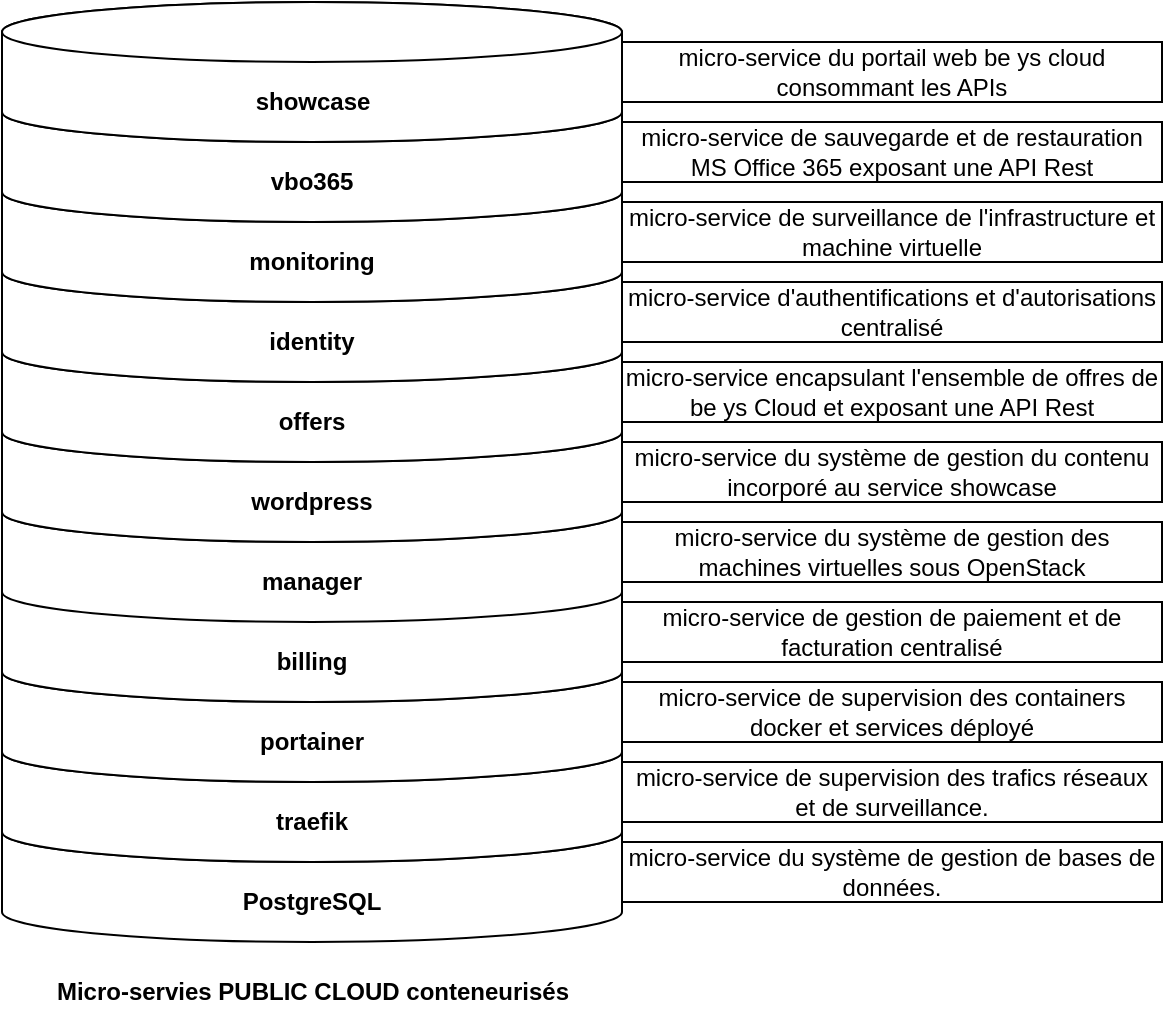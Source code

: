 <mxfile version="14.9.6" type="github">
  <diagram id="z5EHSUFkLtfj8-992ogr" name="Page-1">
    <mxGraphModel dx="1038" dy="579" grid="1" gridSize="10" guides="1" tooltips="1" connect="1" arrows="1" fold="1" page="1" pageScale="1" pageWidth="827" pageHeight="1169" math="0" shadow="0">
      <root>
        <mxCell id="0" />
        <mxCell id="1" parent="0" />
        <mxCell id="66tO8a0DNV6wsIOmhz9U-39" value="" style="shape=cylinder3;whiteSpace=wrap;html=1;boundedLbl=1;backgroundOutline=1;size=15;" vertex="1" parent="1">
          <mxGeometry x="110" y="480" width="310" height="70" as="geometry" />
        </mxCell>
        <mxCell id="66tO8a0DNV6wsIOmhz9U-36" value="" style="shape=cylinder3;whiteSpace=wrap;html=1;boundedLbl=1;backgroundOutline=1;size=15;" vertex="1" parent="1">
          <mxGeometry x="110" y="440" width="310" height="70" as="geometry" />
        </mxCell>
        <mxCell id="66tO8a0DNV6wsIOmhz9U-33" value="" style="shape=cylinder3;whiteSpace=wrap;html=1;boundedLbl=1;backgroundOutline=1;size=15;" vertex="1" parent="1">
          <mxGeometry x="110" y="400" width="310" height="70" as="geometry" />
        </mxCell>
        <mxCell id="66tO8a0DNV6wsIOmhz9U-1" value="" style="shape=cylinder3;whiteSpace=wrap;html=1;boundedLbl=1;backgroundOutline=1;size=15;" vertex="1" parent="1">
          <mxGeometry x="110" y="80" width="310" height="350" as="geometry" />
        </mxCell>
        <mxCell id="66tO8a0DNV6wsIOmhz9U-8" value="" style="shape=cylinder3;whiteSpace=wrap;html=1;boundedLbl=1;backgroundOutline=1;size=15;" vertex="1" parent="1">
          <mxGeometry x="110" y="320" width="310" height="70" as="geometry" />
        </mxCell>
        <mxCell id="66tO8a0DNV6wsIOmhz9U-7" value="" style="shape=cylinder3;whiteSpace=wrap;html=1;boundedLbl=1;backgroundOutline=1;size=15;" vertex="1" parent="1">
          <mxGeometry x="110" y="280" width="310" height="70" as="geometry" />
        </mxCell>
        <mxCell id="66tO8a0DNV6wsIOmhz9U-6" value="" style="shape=cylinder3;whiteSpace=wrap;html=1;boundedLbl=1;backgroundOutline=1;size=15;" vertex="1" parent="1">
          <mxGeometry x="110" y="240" width="310" height="70" as="geometry" />
        </mxCell>
        <mxCell id="66tO8a0DNV6wsIOmhz9U-5" value="" style="shape=cylinder3;whiteSpace=wrap;html=1;boundedLbl=1;backgroundOutline=1;size=15;" vertex="1" parent="1">
          <mxGeometry x="110" y="200" width="310" height="70" as="geometry" />
        </mxCell>
        <mxCell id="66tO8a0DNV6wsIOmhz9U-4" value="" style="shape=cylinder3;whiteSpace=wrap;html=1;boundedLbl=1;backgroundOutline=1;size=15;" vertex="1" parent="1">
          <mxGeometry x="110" y="160" width="310" height="70" as="geometry" />
        </mxCell>
        <mxCell id="66tO8a0DNV6wsIOmhz9U-3" value="" style="shape=cylinder3;whiteSpace=wrap;html=1;boundedLbl=1;backgroundOutline=1;size=15;" vertex="1" parent="1">
          <mxGeometry x="110" y="120" width="310" height="70" as="geometry" />
        </mxCell>
        <mxCell id="66tO8a0DNV6wsIOmhz9U-2" value="" style="shape=cylinder3;whiteSpace=wrap;html=1;boundedLbl=1;backgroundOutline=1;size=15;" vertex="1" parent="1">
          <mxGeometry x="110" y="80" width="310" height="70" as="geometry" />
        </mxCell>
        <mxCell id="66tO8a0DNV6wsIOmhz9U-9" value="showcase" style="text;html=1;align=center;verticalAlign=middle;resizable=0;points=[];autosize=1;strokeColor=none;fontStyle=1" vertex="1" parent="1">
          <mxGeometry x="230" y="120" width="70" height="20" as="geometry" />
        </mxCell>
        <mxCell id="66tO8a0DNV6wsIOmhz9U-10" value="vbo365" style="text;html=1;strokeColor=none;fillColor=none;align=center;verticalAlign=middle;whiteSpace=wrap;rounded=0;fontStyle=1" vertex="1" parent="1">
          <mxGeometry x="245" y="160" width="40" height="20" as="geometry" />
        </mxCell>
        <mxCell id="66tO8a0DNV6wsIOmhz9U-13" value="&lt;b&gt;Micro-servies&amp;nbsp;PUBLIC CLOUD conteneurisés&lt;/b&gt;" style="text;html=1;strokeColor=none;fillColor=none;align=center;verticalAlign=middle;whiteSpace=wrap;rounded=0;" vertex="1" parent="1">
          <mxGeometry x="127.5" y="565" width="275" height="20" as="geometry" />
        </mxCell>
        <mxCell id="66tO8a0DNV6wsIOmhz9U-14" value="&lt;b&gt;monitoring&lt;/b&gt;" style="text;html=1;strokeColor=none;fillColor=none;align=center;verticalAlign=middle;whiteSpace=wrap;rounded=0;" vertex="1" parent="1">
          <mxGeometry x="245" y="200" width="40" height="20" as="geometry" />
        </mxCell>
        <mxCell id="66tO8a0DNV6wsIOmhz9U-15" value="&lt;b&gt;identity&lt;/b&gt;" style="text;html=1;strokeColor=none;fillColor=none;align=center;verticalAlign=middle;whiteSpace=wrap;rounded=0;" vertex="1" parent="1">
          <mxGeometry x="245" y="240" width="40" height="20" as="geometry" />
        </mxCell>
        <mxCell id="66tO8a0DNV6wsIOmhz9U-16" value="&lt;b&gt;offers&lt;/b&gt;" style="text;html=1;strokeColor=none;fillColor=none;align=center;verticalAlign=middle;whiteSpace=wrap;rounded=0;" vertex="1" parent="1">
          <mxGeometry x="245" y="280" width="40" height="20" as="geometry" />
        </mxCell>
        <mxCell id="66tO8a0DNV6wsIOmhz9U-17" value="&lt;b&gt;wordpress&lt;/b&gt;" style="text;html=1;strokeColor=none;fillColor=none;align=center;verticalAlign=middle;whiteSpace=wrap;rounded=0;" vertex="1" parent="1">
          <mxGeometry x="245" y="320" width="40" height="20" as="geometry" />
        </mxCell>
        <mxCell id="66tO8a0DNV6wsIOmhz9U-18" value="&lt;b&gt;manager&lt;/b&gt;" style="text;html=1;strokeColor=none;fillColor=none;align=center;verticalAlign=middle;whiteSpace=wrap;rounded=0;" vertex="1" parent="1">
          <mxGeometry x="245" y="360" width="40" height="20" as="geometry" />
        </mxCell>
        <mxCell id="66tO8a0DNV6wsIOmhz9U-20" value="&lt;b&gt;billing&lt;/b&gt;" style="text;html=1;strokeColor=none;fillColor=none;align=center;verticalAlign=middle;whiteSpace=wrap;rounded=0;" vertex="1" parent="1">
          <mxGeometry x="245" y="400" width="40" height="20" as="geometry" />
        </mxCell>
        <mxCell id="66tO8a0DNV6wsIOmhz9U-22" value="micro-service du portail web be ys cloud consommant les APIs" style="rounded=0;whiteSpace=wrap;html=1;" vertex="1" parent="1">
          <mxGeometry x="420" y="100" width="270" height="30" as="geometry" />
        </mxCell>
        <mxCell id="66tO8a0DNV6wsIOmhz9U-24" value="micro-service de sauvegarde et de restauration MS Office 365 exposant une API Rest" style="rounded=0;whiteSpace=wrap;html=1;" vertex="1" parent="1">
          <mxGeometry x="420" y="140" width="270" height="30" as="geometry" />
        </mxCell>
        <mxCell id="66tO8a0DNV6wsIOmhz9U-25" value="micro-service de surveillance de l&#39;infrastructure et machine virtuelle" style="rounded=0;whiteSpace=wrap;html=1;" vertex="1" parent="1">
          <mxGeometry x="420" y="180" width="270" height="30" as="geometry" />
        </mxCell>
        <mxCell id="66tO8a0DNV6wsIOmhz9U-26" value="micro-service d&#39;authentifications et d&#39;autorisations centralisé" style="rounded=0;whiteSpace=wrap;html=1;" vertex="1" parent="1">
          <mxGeometry x="420" y="220" width="270" height="30" as="geometry" />
        </mxCell>
        <mxCell id="66tO8a0DNV6wsIOmhz9U-27" value="micro-service encapsulant l&#39;ensemble de offres de be ys Cloud et exposant une API Rest" style="rounded=0;whiteSpace=wrap;html=1;" vertex="1" parent="1">
          <mxGeometry x="420" y="260" width="270" height="30" as="geometry" />
        </mxCell>
        <mxCell id="66tO8a0DNV6wsIOmhz9U-28" value="micro-service du système de gestion du contenu incorporé au service showcase" style="rounded=0;whiteSpace=wrap;html=1;" vertex="1" parent="1">
          <mxGeometry x="420" y="300" width="270" height="30" as="geometry" />
        </mxCell>
        <mxCell id="66tO8a0DNV6wsIOmhz9U-29" value="micro-service du système de gestion des machines virtuelles sous OpenStack" style="rounded=0;whiteSpace=wrap;html=1;" vertex="1" parent="1">
          <mxGeometry x="420" y="340" width="270" height="30" as="geometry" />
        </mxCell>
        <mxCell id="66tO8a0DNV6wsIOmhz9U-30" value="micro-service de gestion de paiement et de facturation centralisé" style="rounded=0;whiteSpace=wrap;html=1;" vertex="1" parent="1">
          <mxGeometry x="420" y="380" width="270" height="30" as="geometry" />
        </mxCell>
        <mxCell id="66tO8a0DNV6wsIOmhz9U-34" value="portainer" style="text;html=1;strokeColor=none;fillColor=none;align=center;verticalAlign=middle;whiteSpace=wrap;rounded=0;fontStyle=1" vertex="1" parent="1">
          <mxGeometry x="245" y="440" width="40" height="20" as="geometry" />
        </mxCell>
        <mxCell id="66tO8a0DNV6wsIOmhz9U-35" value="micro-service de supervision des containers docker et services déployé" style="rounded=0;whiteSpace=wrap;html=1;" vertex="1" parent="1">
          <mxGeometry x="420" y="420" width="270" height="30" as="geometry" />
        </mxCell>
        <mxCell id="66tO8a0DNV6wsIOmhz9U-37" value="traefik" style="text;html=1;strokeColor=none;fillColor=none;align=center;verticalAlign=middle;whiteSpace=wrap;rounded=0;fontStyle=1" vertex="1" parent="1">
          <mxGeometry x="245" y="480" width="40" height="20" as="geometry" />
        </mxCell>
        <mxCell id="66tO8a0DNV6wsIOmhz9U-38" value="micro-service de supervision des trafics réseaux et de surveillance." style="rounded=0;whiteSpace=wrap;html=1;" vertex="1" parent="1">
          <mxGeometry x="420" y="460" width="270" height="30" as="geometry" />
        </mxCell>
        <mxCell id="66tO8a0DNV6wsIOmhz9U-40" value="micro-service du système de gestion de bases de données." style="rounded=0;whiteSpace=wrap;html=1;" vertex="1" parent="1">
          <mxGeometry x="420" y="500" width="270" height="30" as="geometry" />
        </mxCell>
        <mxCell id="66tO8a0DNV6wsIOmhz9U-41" value="PostgreSQL" style="text;html=1;strokeColor=none;fillColor=none;align=center;verticalAlign=middle;whiteSpace=wrap;rounded=0;fontStyle=1" vertex="1" parent="1">
          <mxGeometry x="245" y="520" width="40" height="20" as="geometry" />
        </mxCell>
      </root>
    </mxGraphModel>
  </diagram>
</mxfile>
